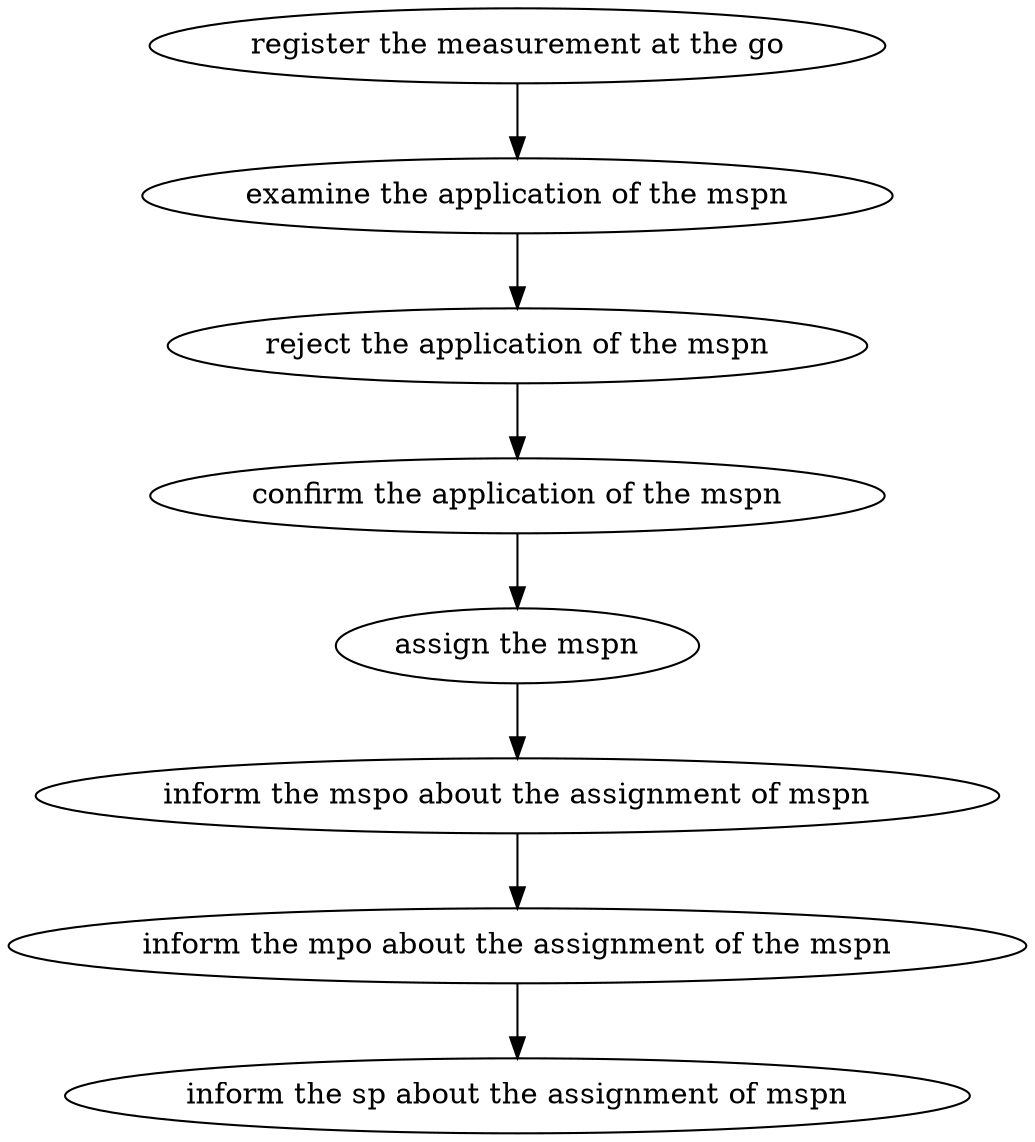strict digraph "doc-10.7" {
	graph [name="doc-10.7"];
	"register the measurement at the go"	[attrs="{'type': 'Activity', 'label': 'register the measurement at the go'}"];
	"examine the application of the mspn"	[attrs="{'type': 'Activity', 'label': 'examine the application of the mspn'}"];
	"register the measurement at the go" -> "examine the application of the mspn"	[attrs="{'type': 'flow', 'label': 'flow'}"];
	"reject the application of the mspn"	[attrs="{'type': 'Activity', 'label': 'reject the application of the mspn'}"];
	"examine the application of the mspn" -> "reject the application of the mspn"	[attrs="{'type': 'flow', 'label': 'flow'}"];
	"confirm the application of the mspn"	[attrs="{'type': 'Activity', 'label': 'confirm the application of the mspn'}"];
	"reject the application of the mspn" -> "confirm the application of the mspn"	[attrs="{'type': 'flow', 'label': 'flow'}"];
	"assign the mspn"	[attrs="{'type': 'Activity', 'label': 'assign the mspn'}"];
	"confirm the application of the mspn" -> "assign the mspn"	[attrs="{'type': 'flow', 'label': 'flow'}"];
	"inform the mspo about the assignment of mspn"	[attrs="{'type': 'Activity', 'label': 'inform the mspo about the assignment of mspn'}"];
	"assign the mspn" -> "inform the mspo about the assignment of mspn"	[attrs="{'type': 'flow', 'label': 'flow'}"];
	"inform the mpo about the assignment of the mspn"	[attrs="{'type': 'Activity', 'label': 'inform the mpo about the assignment of the mspn'}"];
	"inform the mspo about the assignment of mspn" -> "inform the mpo about the assignment of the mspn"	[attrs="{'type': 'flow', 'label': 'flow'}"];
	"inform the sp about the assignment of mspn"	[attrs="{'type': 'Activity', 'label': 'inform the sp about the assignment of mspn'}"];
	"inform the mpo about the assignment of the mspn" -> "inform the sp about the assignment of mspn"	[attrs="{'type': 'flow', 'label': 'flow'}"];
}
